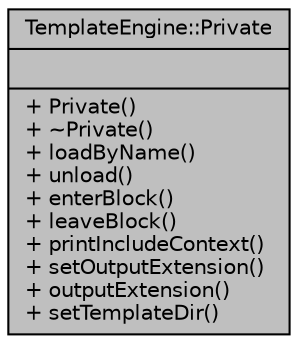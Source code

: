 digraph "TemplateEngine::Private"
{
 // LATEX_PDF_SIZE
  edge [fontname="Helvetica",fontsize="10",labelfontname="Helvetica",labelfontsize="10"];
  node [fontname="Helvetica",fontsize="10",shape=record];
  Node1 [label="{TemplateEngine::Private\n||+ Private()\l+ ~Private()\l+ loadByName()\l+ unload()\l+ enterBlock()\l+ leaveBlock()\l+ printIncludeContext()\l+ setOutputExtension()\l+ outputExtension()\l+ setTemplateDir()\l}",height=0.2,width=0.4,color="black", fillcolor="grey75", style="filled", fontcolor="black",tooltip="Private data of the template engine."];
}
